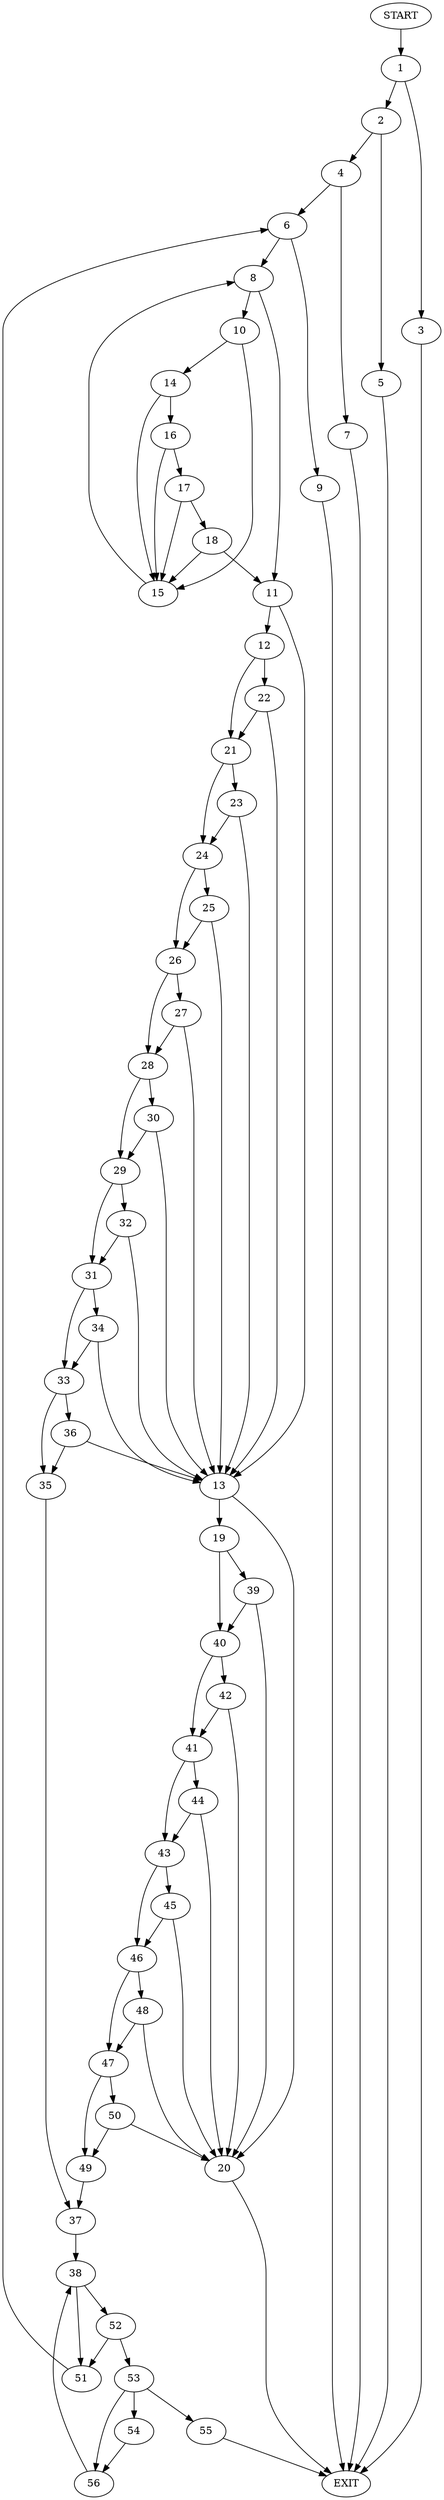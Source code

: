 digraph {
0 [label="START"]
57 [label="EXIT"]
0 -> 1
1 -> 2
1 -> 3
2 -> 4
2 -> 5
3 -> 57
5 -> 57
4 -> 6
4 -> 7
6 -> 8
6 -> 9
7 -> 57
8 -> 10
8 -> 11
9 -> 57
11 -> 12
11 -> 13
10 -> 14
10 -> 15
15 -> 8
14 -> 15
14 -> 16
16 -> 17
16 -> 15
17 -> 18
17 -> 15
18 -> 15
18 -> 11
13 -> 19
13 -> 20
12 -> 21
12 -> 22
21 -> 23
21 -> 24
22 -> 21
22 -> 13
24 -> 25
24 -> 26
23 -> 24
23 -> 13
25 -> 26
25 -> 13
26 -> 27
26 -> 28
28 -> 29
28 -> 30
27 -> 13
27 -> 28
29 -> 31
29 -> 32
30 -> 13
30 -> 29
31 -> 33
31 -> 34
32 -> 31
32 -> 13
33 -> 35
33 -> 36
34 -> 33
34 -> 13
36 -> 35
36 -> 13
35 -> 37
37 -> 38
20 -> 57
19 -> 39
19 -> 40
39 -> 40
39 -> 20
40 -> 41
40 -> 42
41 -> 43
41 -> 44
42 -> 41
42 -> 20
44 -> 43
44 -> 20
43 -> 45
43 -> 46
45 -> 20
45 -> 46
46 -> 47
46 -> 48
47 -> 49
47 -> 50
48 -> 47
48 -> 20
49 -> 37
50 -> 20
50 -> 49
38 -> 51
38 -> 52
52 -> 51
52 -> 53
51 -> 6
53 -> 54
53 -> 55
53 -> 56
55 -> 57
56 -> 38
54 -> 56
}
